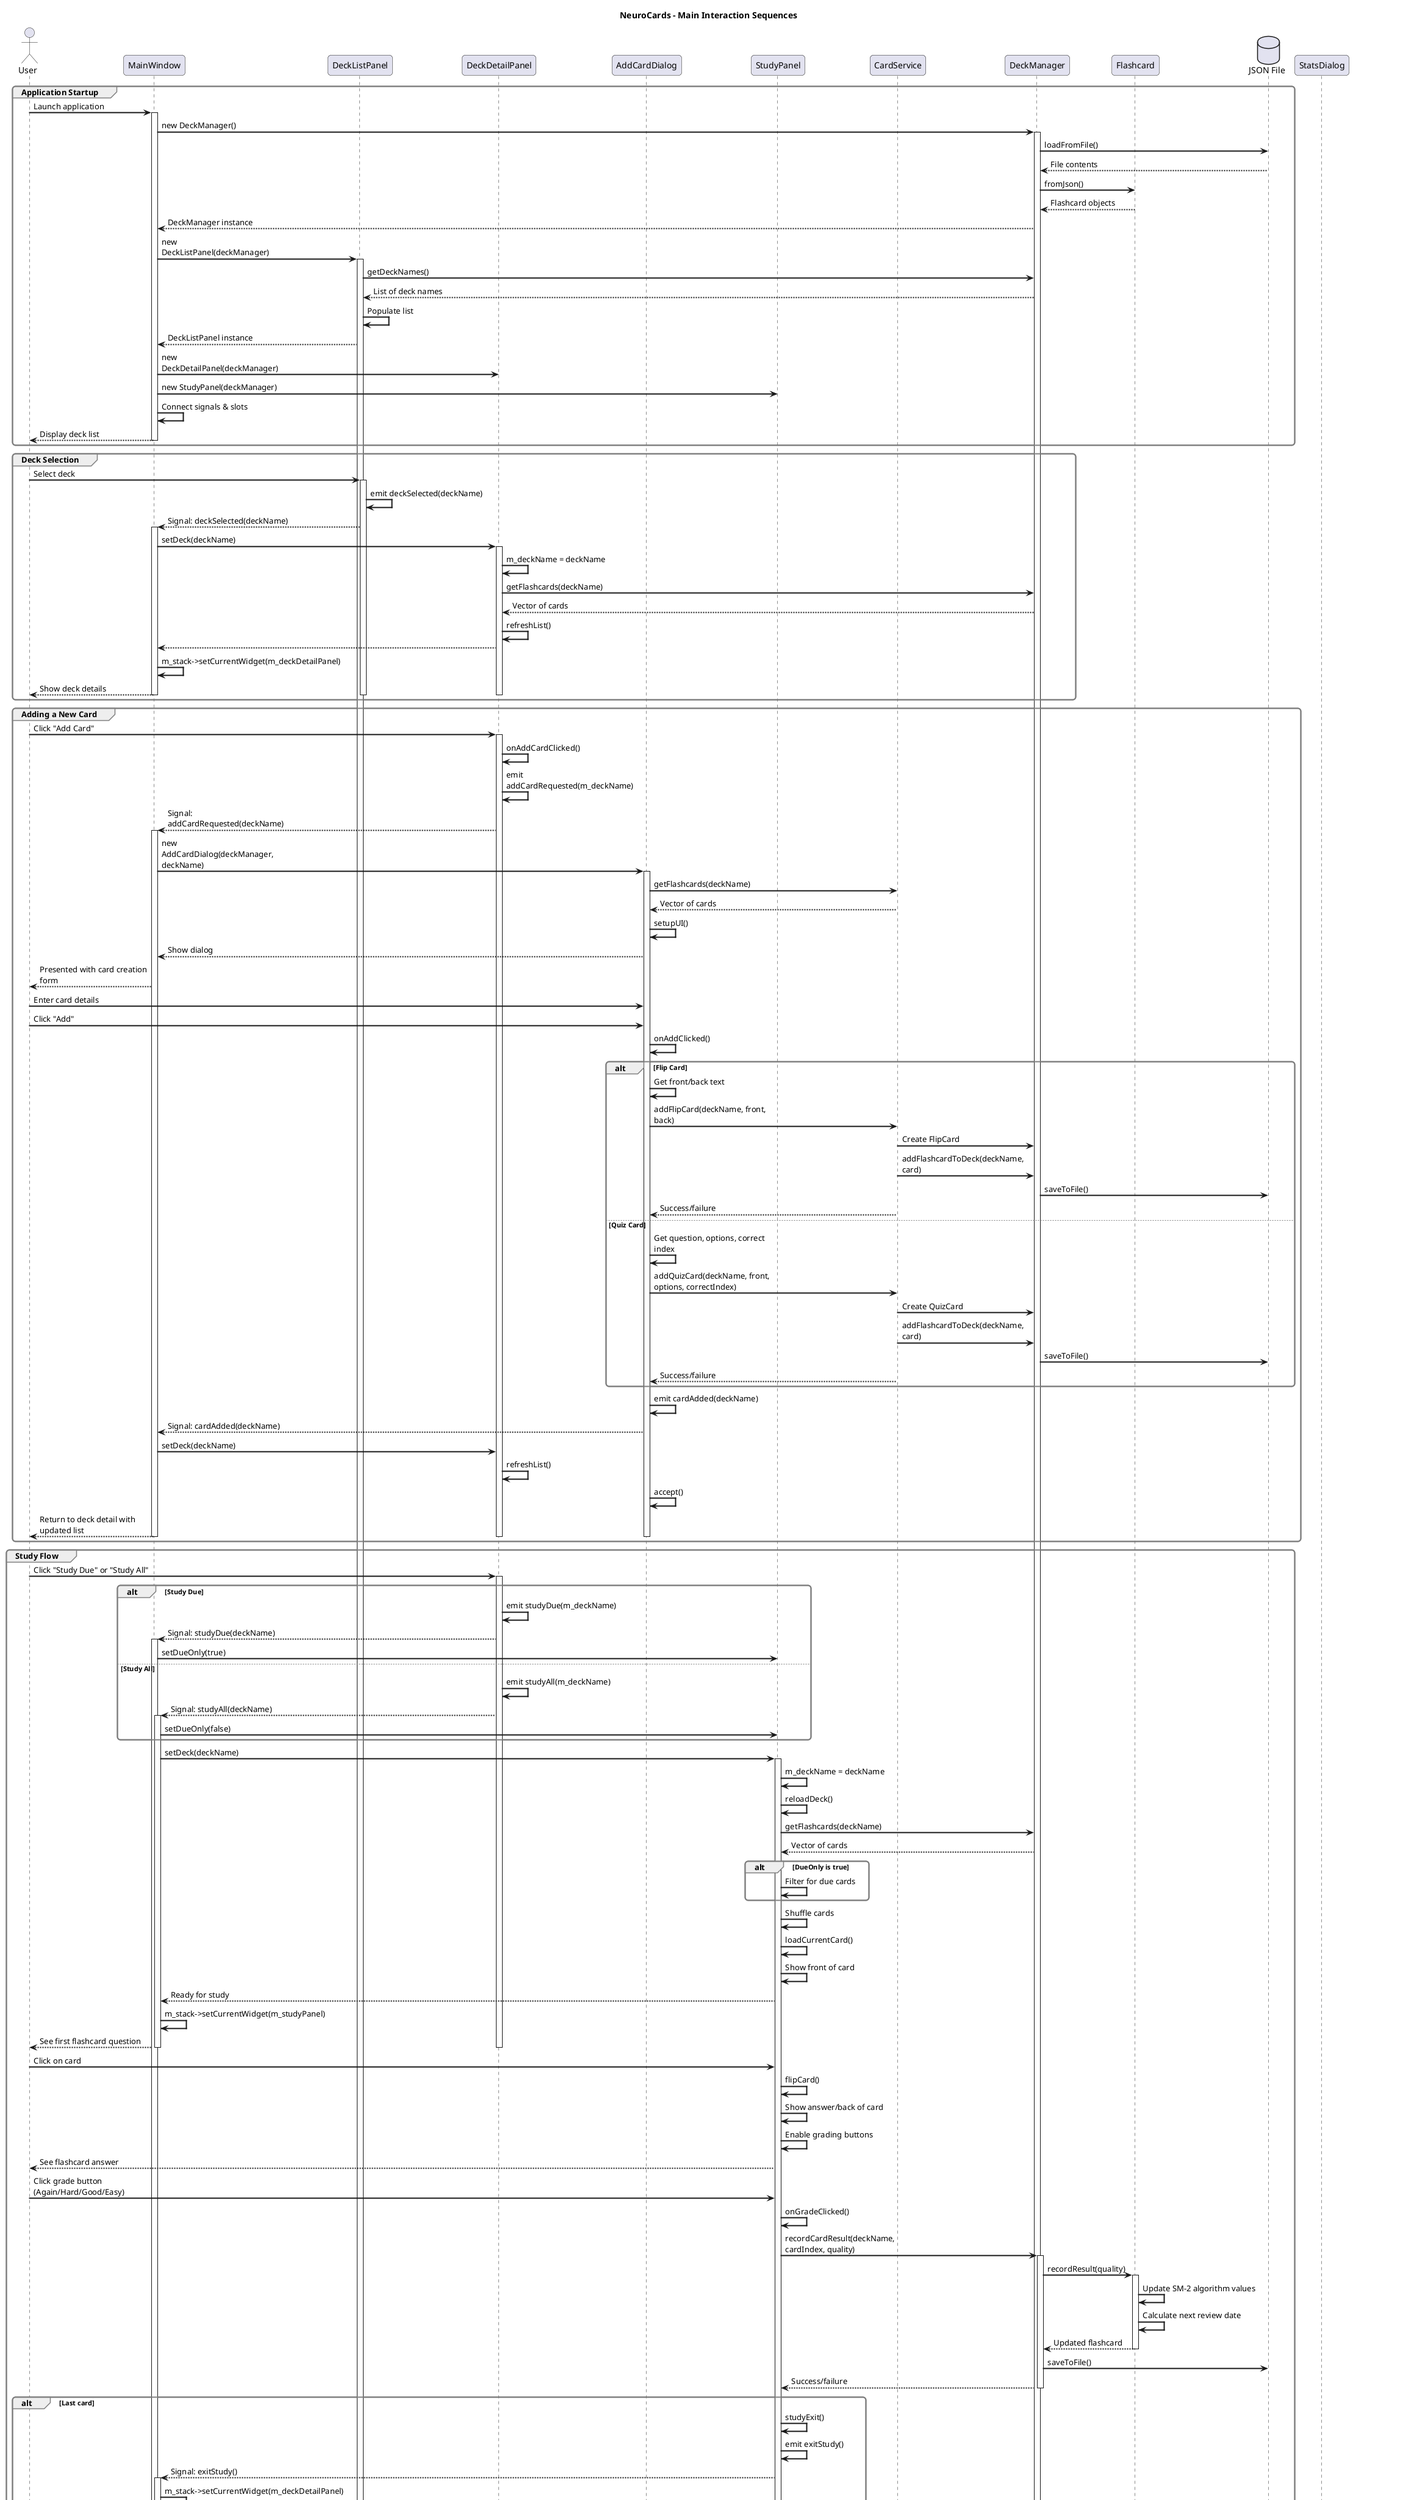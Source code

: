 @startuml NeuroCards_Sequence

skinparam sequenceArrowThickness 2
skinparam roundcorner 10
skinparam maxmessagesize 200
skinparam sequenceParticipant bold
skinparam sequenceGroupBorderColor gray
skinparam sequenceGroupBorderThickness 2

actor User
participant "MainWindow" as MW
participant "DeckListPanel" as DLP
participant "DeckDetailPanel" as DDP
participant "AddCardDialog" as ACD
participant "StudyPanel" as SP
participant "CardService" as CS
participant "DeckManager" as DM
participant "Flashcard" as FC
database "JSON File" as JSON

title NeuroCards - Main Interaction Sequences

group Application Startup
    User -> MW: Launch application
    activate MW
    MW -> DM: new DeckManager()
    activate DM
    DM -> JSON: loadFromFile()
    DM <-- JSON: File contents
    DM -> FC: fromJson()
    DM <-- FC: Flashcard objects
    MW <-- DM: DeckManager instance
    MW -> DLP: new DeckListPanel(deckManager)
    activate DLP
    DLP -> DM: getDeckNames()
    DLP <-- DM: List of deck names
    DLP -> DLP: Populate list
    MW <-- DLP: DeckListPanel instance
    MW -> DDP: new DeckDetailPanel(deckManager)
    MW -> SP: new StudyPanel(deckManager)
    MW -> MW: Connect signals & slots
    User <-- MW: Display deck list
    deactivate MW
end

group Deck Selection
    User -> DLP: Select deck
    activate DLP
    DLP -> DLP: emit deckSelected(deckName)
    MW <-- DLP: Signal: deckSelected(deckName)
    activate MW
    MW -> DDP: setDeck(deckName)
    activate DDP
    DDP -> DDP: m_deckName = deckName
    DDP -> DM: getFlashcards(deckName)
    DDP <-- DM: Vector of cards
    DDP -> DDP: refreshList()
    MW <-- DDP
    MW -> MW: m_stack->setCurrentWidget(m_deckDetailPanel)
    User <-- MW: Show deck details
    deactivate MW
    deactivate DLP
    deactivate DDP
end

group Adding a New Card
    User -> DDP: Click "Add Card"
    activate DDP
    DDP -> DDP: onAddCardClicked()
    DDP -> DDP: emit addCardRequested(m_deckName)
    MW <-- DDP: Signal: addCardRequested(deckName)
    activate MW
    MW -> ACD: new AddCardDialog(deckManager, deckName)
    activate ACD
    ACD -> CS: getFlashcards(deckName)
    ACD <-- CS: Vector of cards
    ACD -> ACD: setupUI()
    MW <-- ACD: Show dialog
    User <-- MW: Presented with card creation form
    User -> ACD: Enter card details
    User -> ACD: Click "Add"
    ACD -> ACD: onAddClicked()
    
    alt Flip Card
        ACD -> ACD: Get front/back text
        ACD -> CS: addFlipCard(deckName, front, back)
        CS -> DM: Create FlipCard
        CS -> DM: addFlashcardToDeck(deckName, card)
        DM -> JSON: saveToFile()
        ACD <-- CS: Success/failure
    else Quiz Card
        ACD -> ACD: Get question, options, correct index
        ACD -> CS: addQuizCard(deckName, front, options, correctIndex)
        CS -> DM: Create QuizCard
        CS -> DM: addFlashcardToDeck(deckName, card)
        DM -> JSON: saveToFile()
        ACD <-- CS: Success/failure
    end
    
    ACD -> ACD: emit cardAdded(deckName)
    MW <-- ACD: Signal: cardAdded(deckName)
    MW -> DDP: setDeck(deckName)
    DDP -> DDP: refreshList()
    ACD -> ACD: accept()
    User <-- MW: Return to deck detail with updated list
    deactivate ACD
    deactivate MW
    deactivate DDP
end

group Study Flow
    User -> DDP: Click "Study Due" or "Study All"
    activate DDP
    
    alt Study Due
        DDP -> DDP: emit studyDue(m_deckName)
        MW <-- DDP: Signal: studyDue(deckName)
        activate MW
        MW -> SP: setDueOnly(true)
    else Study All
        DDP -> DDP: emit studyAll(m_deckName)
        MW <-- DDP: Signal: studyAll(deckName)
        activate MW
        MW -> SP: setDueOnly(false)
    end
    
    MW -> SP: setDeck(deckName)
    activate SP
    SP -> SP: m_deckName = deckName
    SP -> SP: reloadDeck()
    SP -> DM: getFlashcards(deckName)
    SP <-- DM: Vector of cards
    
    alt DueOnly is true
        SP -> SP: Filter for due cards
    end
    
    SP -> SP: Shuffle cards
    SP -> SP: loadCurrentCard()
    SP -> SP: Show front of card
    MW <-- SP: Ready for study
    MW -> MW: m_stack->setCurrentWidget(m_studyPanel)
    User <-- MW: See first flashcard question
    deactivate MW
    deactivate DDP
    
    User -> SP: Click on card
    SP -> SP: flipCard()
    SP -> SP: Show answer/back of card
    SP -> SP: Enable grading buttons
    User <-- SP: See flashcard answer
    
    User -> SP: Click grade button (Again/Hard/Good/Easy)
    SP -> SP: onGradeClicked()
    SP -> DM: recordCardResult(deckName, cardIndex, quality)
    activate DM
    DM -> FC: recordResult(quality)
    activate FC
    FC -> FC: Update SM-2 algorithm values
    FC -> FC: Calculate next review date
    DM <-- FC: Updated flashcard
    deactivate FC
    DM -> JSON: saveToFile()
    SP <-- DM: Success/failure
    deactivate DM
    
    alt Last card
        SP -> SP: studyExit()
        SP -> SP: emit exitStudy()
        MW <-- SP: Signal: exitStudy()
        activate MW
        MW -> MW: m_stack->setCurrentWidget(m_deckDetailPanel)
        User <-- MW: Return to deck detail view
        deactivate MW
    else More cards available
        SP -> SP: showNextCard()
        SP -> SP: loadCurrentCard()
        User <-- SP: See next flashcard question
    end
    deactivate SP
end

group Statistics View
    User -> DDP: Click "Stats"
    activate DDP
    DDP -> DDP: onStatsClicked()
    DDP -> StatsDialog: new StatsDialog(deckManager, deckName)
    activate StatsDialog
    StatsDialog -> StatsDialog: setupUI()
    StatsDialog -> StatsDialog: populateStats()
    StatsDialog -> DM: getFlashcards(deckName)
    StatsDialog <-- DM: Vector of cards
    StatsDialog -> StatsDialog: Fill table with stats
    User <-- StatsDialog: View flashcard statistics
    User -> StatsDialog: Close dialog
    deactivate StatsDialog
    deactivate DDP
end

@enduml
